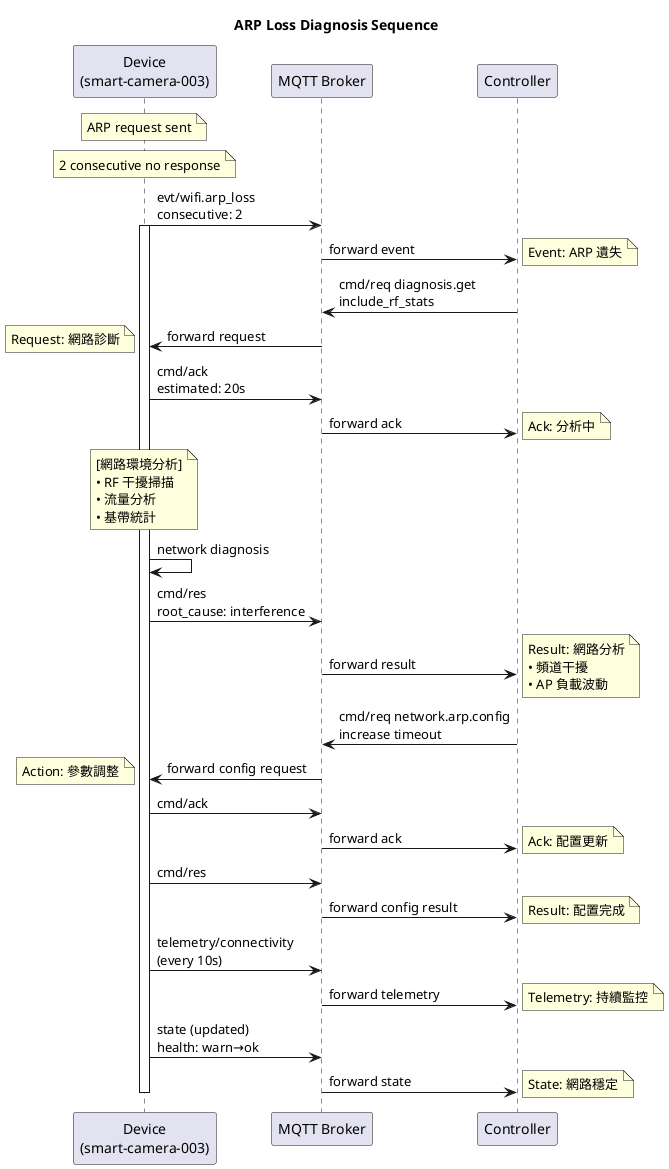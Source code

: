 @startuml
title ARP Loss Diagnosis Sequence

participant "Device\n(smart-camera-003)" as D
participant "MQTT Broker" as B
participant "Controller" as C

note over D: ARP request sent
note over D: 2 consecutive no response

D -> B: evt/wifi.arp_loss\nconsecutive: 2
activate D
B -> C: forward event
note right: Event: ARP 遺失

C -> B: cmd/req diagnosis.get\ninclude_rf_stats
B -> D: forward request
note left: Request: 網路診斷

D -> B: cmd/ack\nestimated: 20s
B -> C: forward ack
note right: Ack: 分析中

note over D: [網路環境分析]\n• RF 干擾掃描\n• 流量分析\n• 基帶統計
D -> D: network diagnosis

D -> B: cmd/res\nroot_cause: interference
B -> C: forward result
note right: Result: 網路分析\n• 頻道干擾\n• AP 負載波動

C -> B: cmd/req network.arp.config\nincrease timeout
B -> D: forward config request
note left: Action: 參數調整

D -> B: cmd/ack
B -> C: forward ack
note right: Ack: 配置更新

D -> B: cmd/res
B -> C: forward config result
note right: Result: 配置完成

D -> B: telemetry/connectivity\n(every 10s)
B -> C: forward telemetry
note right: Telemetry: 持續監控

D -> B: state (updated)\nhealth: warn→ok
B -> C: forward state
note right: State: 網路穩定

deactivate D
@enduml